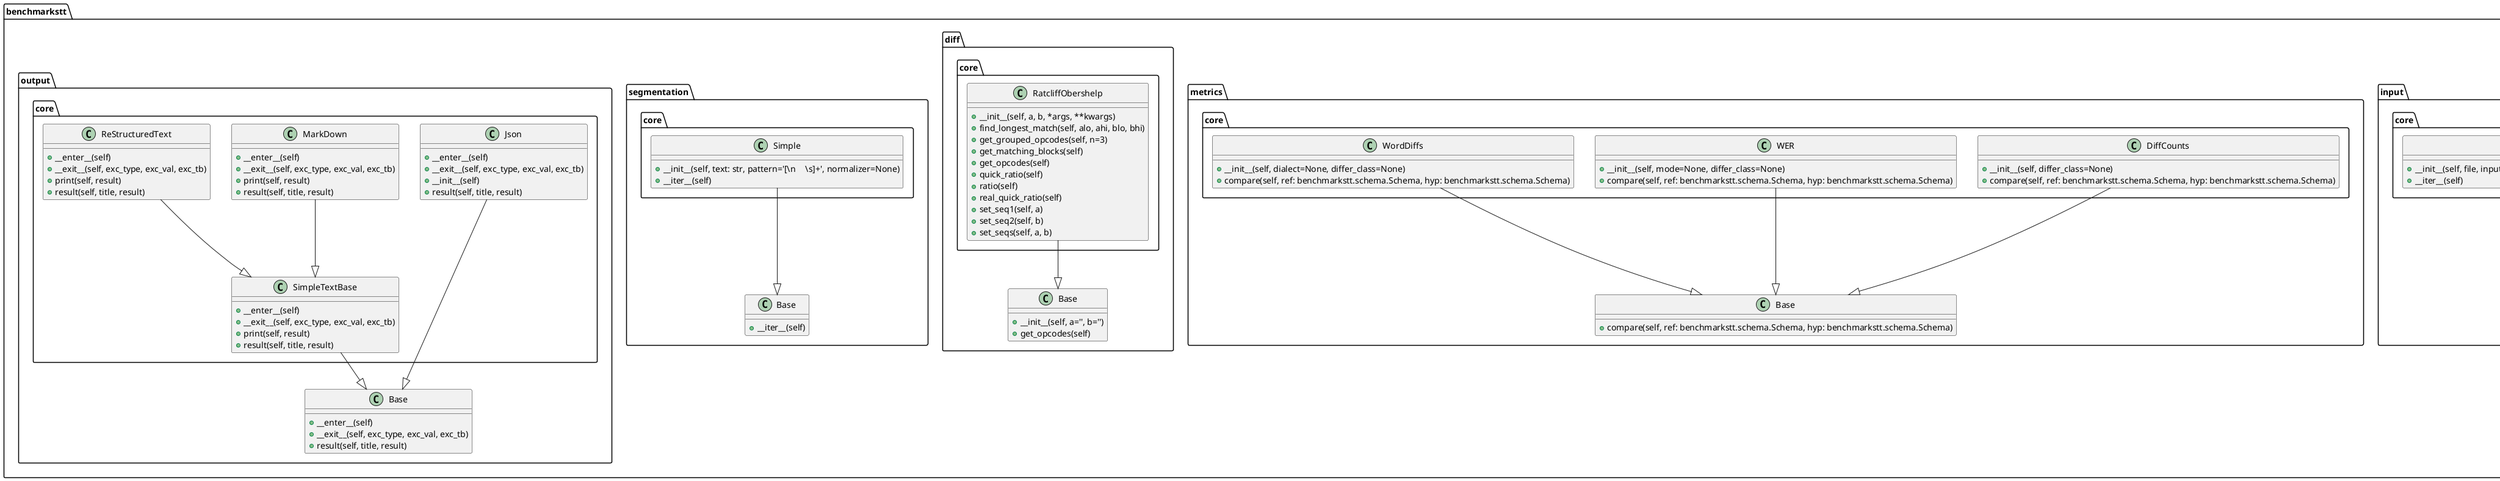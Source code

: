 @startuml

		class benchmarkstt.normalization.core.Config {
			+__init__(self, file, section=None, encoding=None)
			+__repr__(self)
			+normalize(cls, text)

		}


		class benchmarkstt.input.core.PlainText {
			+__init__(self, text, segmenter=None, normalizer=None)
			+__iter__(self)

		}


		class benchmarkstt.metrics.Base {
			+compare(self, ref: benchmarkstt.schema.Schema, hyp: benchmarkstt.schema.Schema)

		}


		class benchmarkstt.metrics.core.DiffCounts {
			+__init__(self, differ_class=None)
			+compare(self, ref: benchmarkstt.schema.Schema, hyp: benchmarkstt.schema.Schema)

		}


		class benchmarkstt.diff.core.RatcliffObershelp {
			+__init__(self, a, b, *args, **kwargs)
			+find_longest_match(self, alo, ahi, blo, bhi)
			+get_grouped_opcodes(self, n=3)
			+get_matching_blocks(self)
			+get_opcodes(self)
			+quick_ratio(self)
			+ratio(self)
			+real_quick_ratio(self)
			+set_seq1(self, a)
			+set_seq2(self, b)
			+set_seqs(self, a, b)

		}


		class benchmarkstt.metrics.core.WER {
			+__init__(self, mode=None, differ_class=None)
			+compare(self, ref: benchmarkstt.schema.Schema, hyp: benchmarkstt.schema.Schema)

		}


		class benchmarkstt.metrics.core.WordDiffs {
			+__init__(self, dialect=None, differ_class=None)
			+compare(self, ref: benchmarkstt.schema.Schema, hyp: benchmarkstt.schema.Schema)

		}


		class benchmarkstt.normalization.Base {
			+__repr__(self)
			+normalize(cls, text)

		}


		class benchmarkstt.normalization.BaseWithFileSupport {
			+__repr__(self)
			+normalize(cls, text)

		}


		class benchmarkstt.normalization.File {
			+__init__(self, normalizer, file, encoding=None, path=None)
			+__repr__(self)
			+normalize(cls, text)

		}


		class benchmarkstt.normalization.NormalizationComposite {
			+__init__(self, title=None)
			+__repr__(self)
			+add(self, normalizer)
			+normalize(cls, text)

		}


		class benchmarkstt.normalization.core.Lowercase {
			+__repr__(self)
			+normalize(cls, text)

		}


		class benchmarkstt.normalization.core.Unidecode {
			+__repr__(self)
			+normalize(cls, text)

		}


		class benchmarkstt.input.Base {
			+__iter__(self)

		}


		class benchmarkstt.input.core.File {
			+__init__(self, file, input_type=None, normalizer=None)
			+__iter__(self)

		}


		class benchmarkstt.segmentation.Base {
			+__iter__(self)

		}


		class benchmarkstt.segmentation.core.Simple {
			+__init__(self, text: str, pattern='[\\n\\t\\s]+', normalizer=None)
			+__iter__(self)

		}


		class benchmarkstt.output.Base {
			+__enter__(self)
			+__exit__(self, exc_type, exc_val, exc_tb)
			+result(self, title, result)

		}


		class benchmarkstt.output.core.Json {
			+__enter__(self)
			+__exit__(self, exc_type, exc_val, exc_tb)
			+__init__(self)
			+result(self, title, result)

		}


		class benchmarkstt.output.core.MarkDown {
			+__enter__(self)
			+__exit__(self, exc_type, exc_val, exc_tb)
			+print(self, result)
			+result(self, title, result)

		}


		class benchmarkstt.output.core.ReStructuredText {
			+__enter__(self)
			+__exit__(self, exc_type, exc_val, exc_tb)
			+print(self, result)
			+result(self, title, result)

		}


		class benchmarkstt.output.core.SimpleTextBase {
			+__enter__(self)
			+__exit__(self, exc_type, exc_val, exc_tb)
			+print(self, result)
			+result(self, title, result)

		}


		class benchmarkstt.diff.Base {
			+__init__(self, a='', b='')
			+get_opcodes(self)

		}


benchmarkstt.normalization.core.Config --|> benchmarkstt.normalization.Base
benchmarkstt.input.core.PlainText --|> benchmarkstt.input.Base
benchmarkstt.metrics.core.DiffCounts --|> benchmarkstt.metrics.Base
benchmarkstt.diff.core.RatcliffObershelp --|> benchmarkstt.diff.Base
benchmarkstt.metrics.core.WER --|> benchmarkstt.metrics.Base
benchmarkstt.metrics.core.WordDiffs --|> benchmarkstt.metrics.Base
benchmarkstt.normalization.BaseWithFileSupport --|> benchmarkstt.normalization.Base
benchmarkstt.normalization.File --|> benchmarkstt.normalization.Base
benchmarkstt.normalization.NormalizationComposite --|> benchmarkstt.normalization.Base
benchmarkstt.normalization.core.Lowercase --|> benchmarkstt.normalization.Base
benchmarkstt.normalization.core.Unidecode --|> benchmarkstt.normalization.Base
benchmarkstt.input.core.File --|> benchmarkstt.input.Base
benchmarkstt.segmentation.core.Simple --|> benchmarkstt.segmentation.Base
benchmarkstt.output.core.Json --|> benchmarkstt.output.Base
benchmarkstt.output.core.MarkDown --|> benchmarkstt.output.core.SimpleTextBase
benchmarkstt.output.core.ReStructuredText --|> benchmarkstt.output.core.SimpleTextBase
benchmarkstt.output.core.SimpleTextBase --|> benchmarkstt.output.Base
@enduml